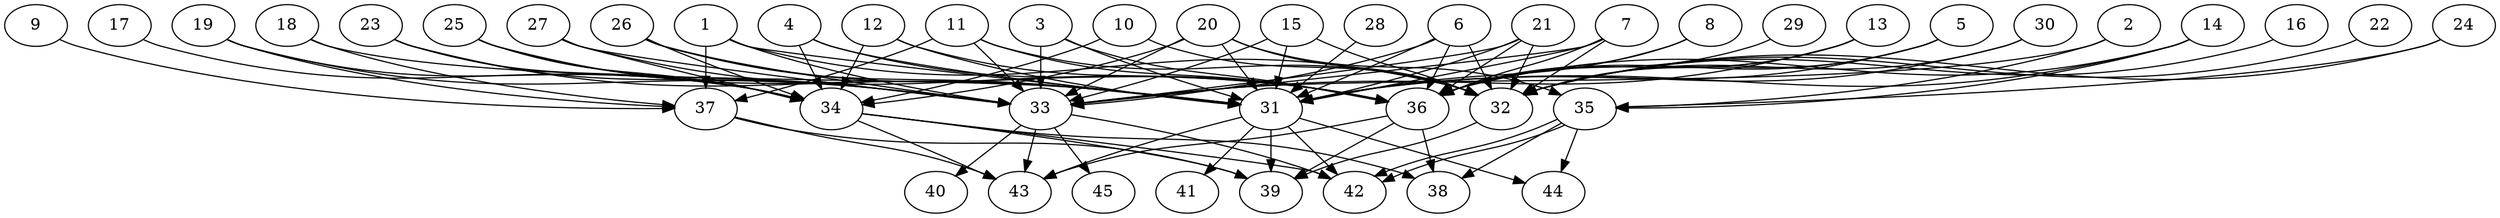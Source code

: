 // DAG (tier=3-complex, mode=data, n=45, ccr=0.543, fat=0.816, density=0.727, regular=0.316, jump=0.204, mindata=4194304, maxdata=33554432)
// DAG automatically generated by daggen at Sun Aug 24 16:33:35 2025
// /home/ermia/Project/Environments/daggen/bin/daggen --dot --ccr 0.543 --fat 0.816 --regular 0.316 --density 0.727 --jump 0.204 --mindata 4194304 --maxdata 33554432 -n 45 
digraph G {
  1 [size="987571844808704000000", alpha="0.12", expect_size="493785922404352000000"]
  1 -> 31 [size ="793357844480000"]
  1 -> 32 [size ="793357844480000"]
  1 -> 33 [size ="793357844480000"]
  1 -> 37 [size ="793357844480000"]
  2 [size="216751440820786336", alpha="0.20", expect_size="108375720410393168"]
  2 -> 33 [size ="4878254263500800"]
  2 -> 35 [size ="4878254263500800"]
  3 [size="25422972739225911296000", alpha="0.10", expect_size="12711486369612955648000"]
  3 -> 31 [size ="6916837002444800"]
  3 -> 33 [size ="6916837002444800"]
  3 -> 36 [size ="6916837002444800"]
  4 [size="3053693990834712608768", alpha="0.11", expect_size="1526846995417356304384"]
  4 -> 31 [size ="1683863940104192"]
  4 -> 34 [size ="1683863940104192"]
  4 -> 36 [size ="1683863940104192"]
  5 [size="4576888958268741779456", alpha="0.15", expect_size="2288444479134370889728"]
  5 -> 31 [size ="2205313000275968"]
  5 -> 32 [size ="2205313000275968"]
  5 -> 36 [size ="2205313000275968"]
  6 [size="7704977877356193", alpha="0.12", expect_size="3852488938678096"]
  6 -> 31 [size ="292106438443008"]
  6 -> 32 [size ="292106438443008"]
  6 -> 33 [size ="292106438443008"]
  6 -> 36 [size ="292106438443008"]
  7 [size="209681438194567328", alpha="0.04", expect_size="104840719097283664"]
  7 -> 31 [size ="4578360009162752"]
  7 -> 32 [size ="4578360009162752"]
  7 -> 33 [size ="4578360009162752"]
  7 -> 36 [size ="4578360009162752"]
  8 [size="3574076823811579904", alpha="0.13", expect_size="1787038411905789952"]
  8 -> 31 [size ="2559917621772288"]
  8 -> 36 [size ="2559917621772288"]
  9 [size="1874880944473205760", alpha="0.18", expect_size="937440472236602880"]
  9 -> 37 [size ="820175544778752"]
  10 [size="32306141536774072", alpha="0.05", expect_size="16153070768387036"]
  10 -> 32 [size ="1919786493673472"]
  10 -> 34 [size ="1919786493673472"]
  11 [size="105705193388343408", alpha="0.19", expect_size="52852596694171704"]
  11 -> 32 [size ="3897860122738688"]
  11 -> 33 [size ="3897860122738688"]
  11 -> 36 [size ="3897860122738688"]
  11 -> 37 [size ="3897860122738688"]
  12 [size="4557489107855635968", alpha="0.04", expect_size="2278744553927817984"]
  12 -> 31 [size ="6072788779532288"]
  12 -> 34 [size ="6072788779532288"]
  12 -> 36 [size ="6072788779532288"]
  13 [size="7255163533256622", alpha="0.03", expect_size="3627581766628311"]
  13 -> 32 [size ="329149650567168"]
  13 -> 33 [size ="329149650567168"]
  13 -> 36 [size ="329149650567168"]
  14 [size="9515534850041541820416", alpha="0.05", expect_size="4757767425020770910208"]
  14 -> 31 [size ="3592351213682688"]
  14 -> 35 [size ="3592351213682688"]
  14 -> 36 [size ="3592351213682688"]
  15 [size="3623153928586108338176", alpha="0.17", expect_size="1811576964293054169088"]
  15 -> 31 [size ="1887185150148608"]
  15 -> 32 [size ="1887185150148608"]
  15 -> 33 [size ="1887185150148608"]
  16 [size="5791162826027090051072", alpha="0.13", expect_size="2895581413013545025536"]
  16 -> 32 [size ="2579885931364352"]
  17 [size="856171267776061636608", alpha="0.11", expect_size="428085633888030818304"]
  17 -> 34 [size ="721324062277632"]
  18 [size="283302631654081312", alpha="0.11", expect_size="141651315827040656"]
  18 -> 31 [size ="8282952886648832"]
  18 -> 37 [size ="8282952886648832"]
  19 [size="248169720005451552", alpha="0.12", expect_size="124084860002725776"]
  19 -> 33 [size ="6251945656320000"]
  19 -> 34 [size ="6251945656320000"]
  19 -> 37 [size ="6251945656320000"]
  20 [size="54009613059803872", alpha="0.15", expect_size="27004806529901936"]
  20 -> 31 [size ="4832240869572608"]
  20 -> 32 [size ="4832240869572608"]
  20 -> 33 [size ="4832240869572608"]
  20 -> 34 [size ="4832240869572608"]
  20 -> 35 [size ="4832240869572608"]
  21 [size="2311428277594144899072", alpha="0.18", expect_size="1155714138797072449536"]
  21 -> 31 [size ="1398546578276352"]
  21 -> 32 [size ="1398546578276352"]
  21 -> 33 [size ="1398546578276352"]
  21 -> 36 [size ="1398546578276352"]
  22 [size="6031175897239596826624", alpha="0.17", expect_size="3015587948619798413312"]
  22 -> 32 [size ="2650684163883008"]
  23 [size="11575634301656457216", alpha="0.05", expect_size="5787817150828228608"]
  23 -> 31 [size ="5577302133964800"]
  23 -> 33 [size ="5577302133964800"]
  23 -> 34 [size ="5577302133964800"]
  24 [size="242569344259714496", alpha="0.05", expect_size="121284672129857248"]
  24 -> 32 [size ="270350818476032"]
  24 -> 35 [size ="270350818476032"]
  25 [size="88810138986644242432", alpha="0.19", expect_size="44405069493322121216"]
  25 -> 31 [size ="159244712148992"]
  25 -> 33 [size ="159244712148992"]
  25 -> 34 [size ="159244712148992"]
  26 [size="31694661197074792448000", alpha="0.15", expect_size="15847330598537396224000"]
  26 -> 31 [size ="8012119094067200"]
  26 -> 33 [size ="8012119094067200"]
  26 -> 34 [size ="8012119094067200"]
  26 -> 36 [size ="8012119094067200"]
  27 [size="819050622356000079872", alpha="0.17", expect_size="409525311178000039936"]
  27 -> 33 [size ="700321001111552"]
  27 -> 34 [size ="700321001111552"]
  27 -> 36 [size ="700321001111552"]
  28 [size="336357819004587776", alpha="0.08", expect_size="168178909502293888"]
  28 -> 31 [size ="418118421708800"]
  29 [size="32510726571975421984768", alpha="0.08", expect_size="16255363285987710992384"]
  29 -> 36 [size ="8149064789000192"]
  30 [size="27857737015884856", alpha="0.19", expect_size="13928868507942428"]
  30 -> 31 [size ="861492895285248"]
  30 -> 32 [size ="861492895285248"]
  31 [size="15075026215176222", alpha="0.02", expect_size="7537513107588111"]
  31 -> 39 [size ="239116608339968"]
  31 -> 41 [size ="239116608339968"]
  31 -> 42 [size ="239116608339968"]
  31 -> 43 [size ="239116608339968"]
  31 -> 44 [size ="239116608339968"]
  32 [size="10289018346136466", alpha="0.04", expect_size="5144509173068233"]
  32 -> 39 [size ="794500364500992"]
  33 [size="8619603959972110532608", alpha="0.10", expect_size="4309801979986055266304"]
  33 -> 40 [size ="3363165156933632"]
  33 -> 42 [size ="3363165156933632"]
  33 -> 43 [size ="3363165156933632"]
  33 -> 45 [size ="3363165156933632"]
  34 [size="17722551237411700998144", alpha="0.18", expect_size="8861275618705850499072"]
  34 -> 38 [size ="5438020169760768"]
  34 -> 39 [size ="5438020169760768"]
  34 -> 42 [size ="5438020169760768"]
  34 -> 43 [size ="5438020169760768"]
  35 [size="10751903787035514880", alpha="0.17", expect_size="5375951893517757440"]
  35 -> 38 [size ="5362250638426112"]
  35 -> 42 [size ="5362250638426112"]
  35 -> 42 [size ="5362250638426112"]
  35 -> 44 [size ="5362250638426112"]
  36 [size="8838424567655150592", alpha="0.14", expect_size="4419212283827575296"]
  36 -> 38 [size ="5577734742867968"]
  36 -> 39 [size ="5577734742867968"]
  36 -> 43 [size ="5577734742867968"]
  37 [size="16844208447336888320", alpha="0.04", expect_size="8422104223668444160"]
  37 -> 39 [size ="8684683718033408"]
  37 -> 43 [size ="8684683718033408"]
  38 [size="13348347407907655680", alpha="0.01", expect_size="6674173703953827840"]
  39 [size="2518343812469391872", alpha="0.12", expect_size="1259171906234695936"]
  40 [size="4954343012352139460608", alpha="0.20", expect_size="2477171506176069730304"]
  41 [size="10233645306346253320192", alpha="0.07", expect_size="5116822653173126660096"]
  42 [size="12440515598943411765248", alpha="0.08", expect_size="6220257799471705882624"]
  43 [size="15094101970762628", alpha="0.01", expect_size="7547050985381314"]
  44 [size="94934729451387232", alpha="0.09", expect_size="47467364725693616"]
  45 [size="134137213468253618176", alpha="0.00", expect_size="67068606734126809088"]
}